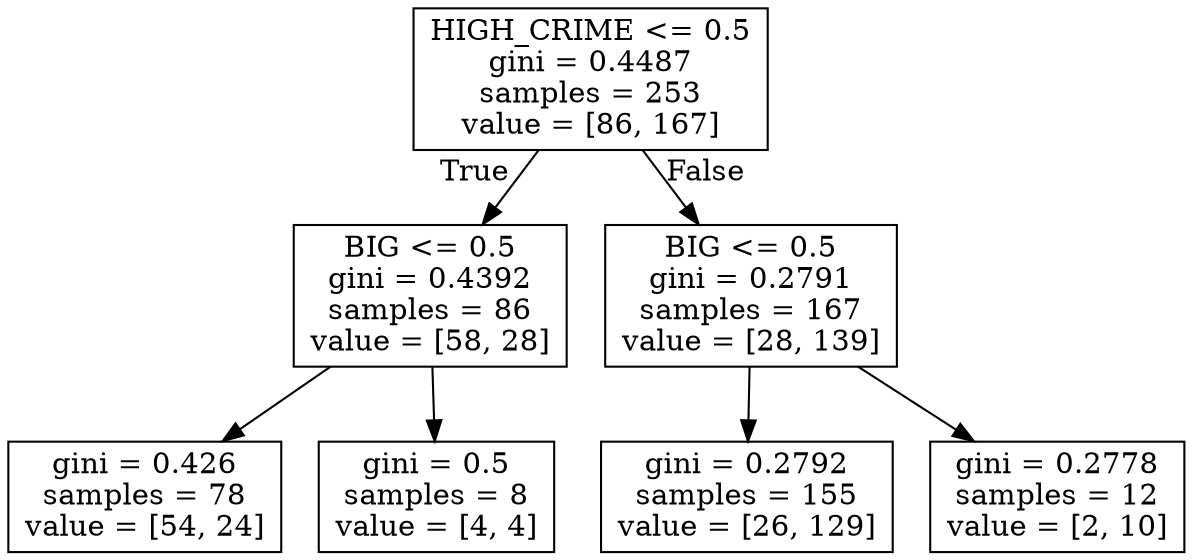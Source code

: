 digraph Tree {
node [shape=box] ;
0 [label="HIGH_CRIME <= 0.5\ngini = 0.4487\nsamples = 253\nvalue = [86, 167]"] ;
1 [label="BIG <= 0.5\ngini = 0.4392\nsamples = 86\nvalue = [58, 28]"] ;
0 -> 1 [labeldistance=2.5, labelangle=45, headlabel="True"] ;
2 [label="gini = 0.426\nsamples = 78\nvalue = [54, 24]"] ;
1 -> 2 ;
3 [label="gini = 0.5\nsamples = 8\nvalue = [4, 4]"] ;
1 -> 3 ;
4 [label="BIG <= 0.5\ngini = 0.2791\nsamples = 167\nvalue = [28, 139]"] ;
0 -> 4 [labeldistance=2.5, labelangle=-45, headlabel="False"] ;
5 [label="gini = 0.2792\nsamples = 155\nvalue = [26, 129]"] ;
4 -> 5 ;
6 [label="gini = 0.2778\nsamples = 12\nvalue = [2, 10]"] ;
4 -> 6 ;
}